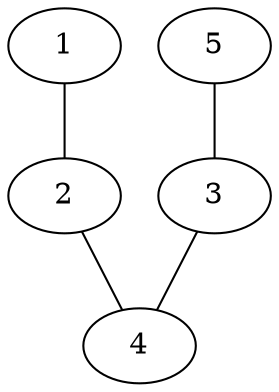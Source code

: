graph G {
0[label=1];
1[label=2];
2[label=3];
3[label=4];
4[label=5];
2--3 ;
0--1 ;
1--3 ;
4--2 ;
}
